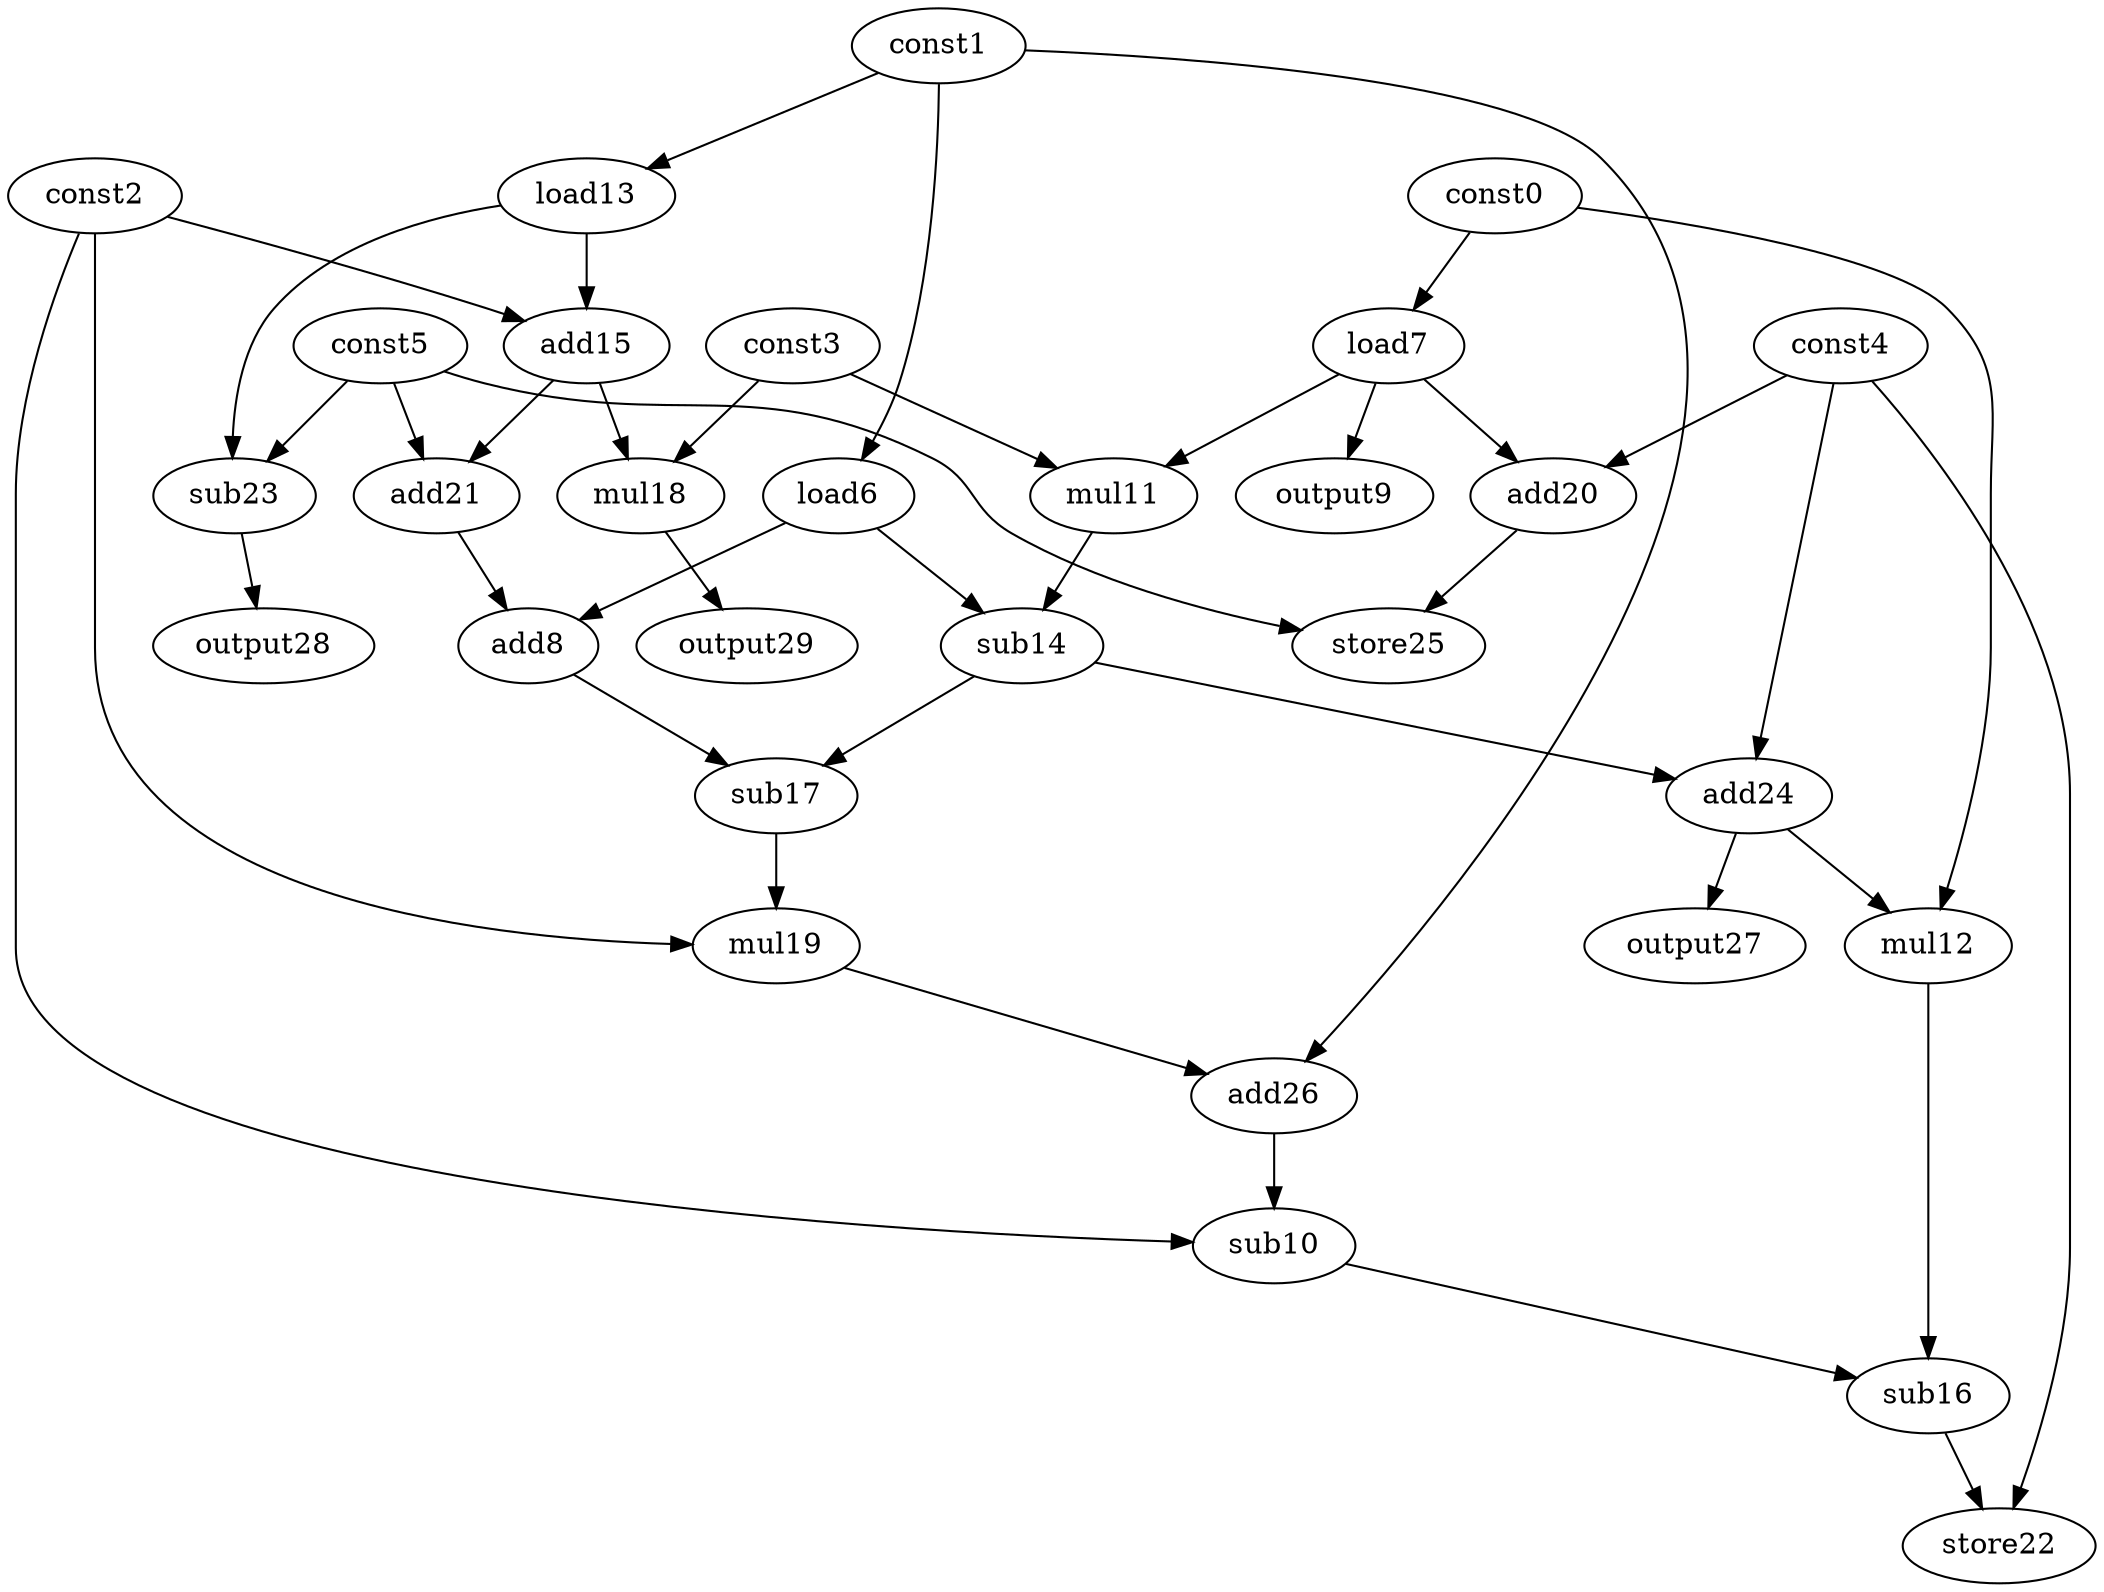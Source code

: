 digraph G { 
const0[opcode=const]; 
const1[opcode=const]; 
const2[opcode=const]; 
const3[opcode=const]; 
const4[opcode=const]; 
const5[opcode=const]; 
load6[opcode=load]; 
load7[opcode=load]; 
add8[opcode=add]; 
output9[opcode=output]; 
sub10[opcode=sub]; 
mul11[opcode=mul]; 
mul12[opcode=mul]; 
load13[opcode=load]; 
sub14[opcode=sub]; 
add15[opcode=add]; 
sub16[opcode=sub]; 
sub17[opcode=sub]; 
mul18[opcode=mul]; 
mul19[opcode=mul]; 
add20[opcode=add]; 
add21[opcode=add]; 
store22[opcode=store]; 
sub23[opcode=sub]; 
add24[opcode=add]; 
store25[opcode=store]; 
add26[opcode=add]; 
output27[opcode=output]; 
output28[opcode=output]; 
output29[opcode=output]; 
const1->load6[operand=0];
const0->load7[operand=0];
const1->load13[operand=0];
load7->output9[operand=0];
const3->mul11[operand=0];
load7->mul11[operand=1];
const2->add15[operand=0];
load13->add15[operand=1];
const4->add20[operand=0];
load7->add20[operand=1];
load13->sub23[operand=0];
const5->sub23[operand=1];
mul11->sub14[operand=0];
load6->sub14[operand=1];
const3->mul18[operand=0];
add15->mul18[operand=1];
const5->add21[operand=0];
add15->add21[operand=1];
add20->store25[operand=0];
const5->store25[operand=1];
sub23->output28[operand=0];
add21->add8[operand=0];
load6->add8[operand=1];
const4->add24[operand=0];
sub14->add24[operand=1];
mul18->output29[operand=0];
const0->mul12[operand=0];
add24->mul12[operand=1];
add8->sub17[operand=0];
sub14->sub17[operand=1];
add24->output27[operand=0];
sub17->mul19[operand=0];
const2->mul19[operand=1];
const1->add26[operand=0];
mul19->add26[operand=1];
const2->sub10[operand=0];
add26->sub10[operand=1];
sub10->sub16[operand=0];
mul12->sub16[operand=1];
sub16->store22[operand=0];
const4->store22[operand=1];
}
